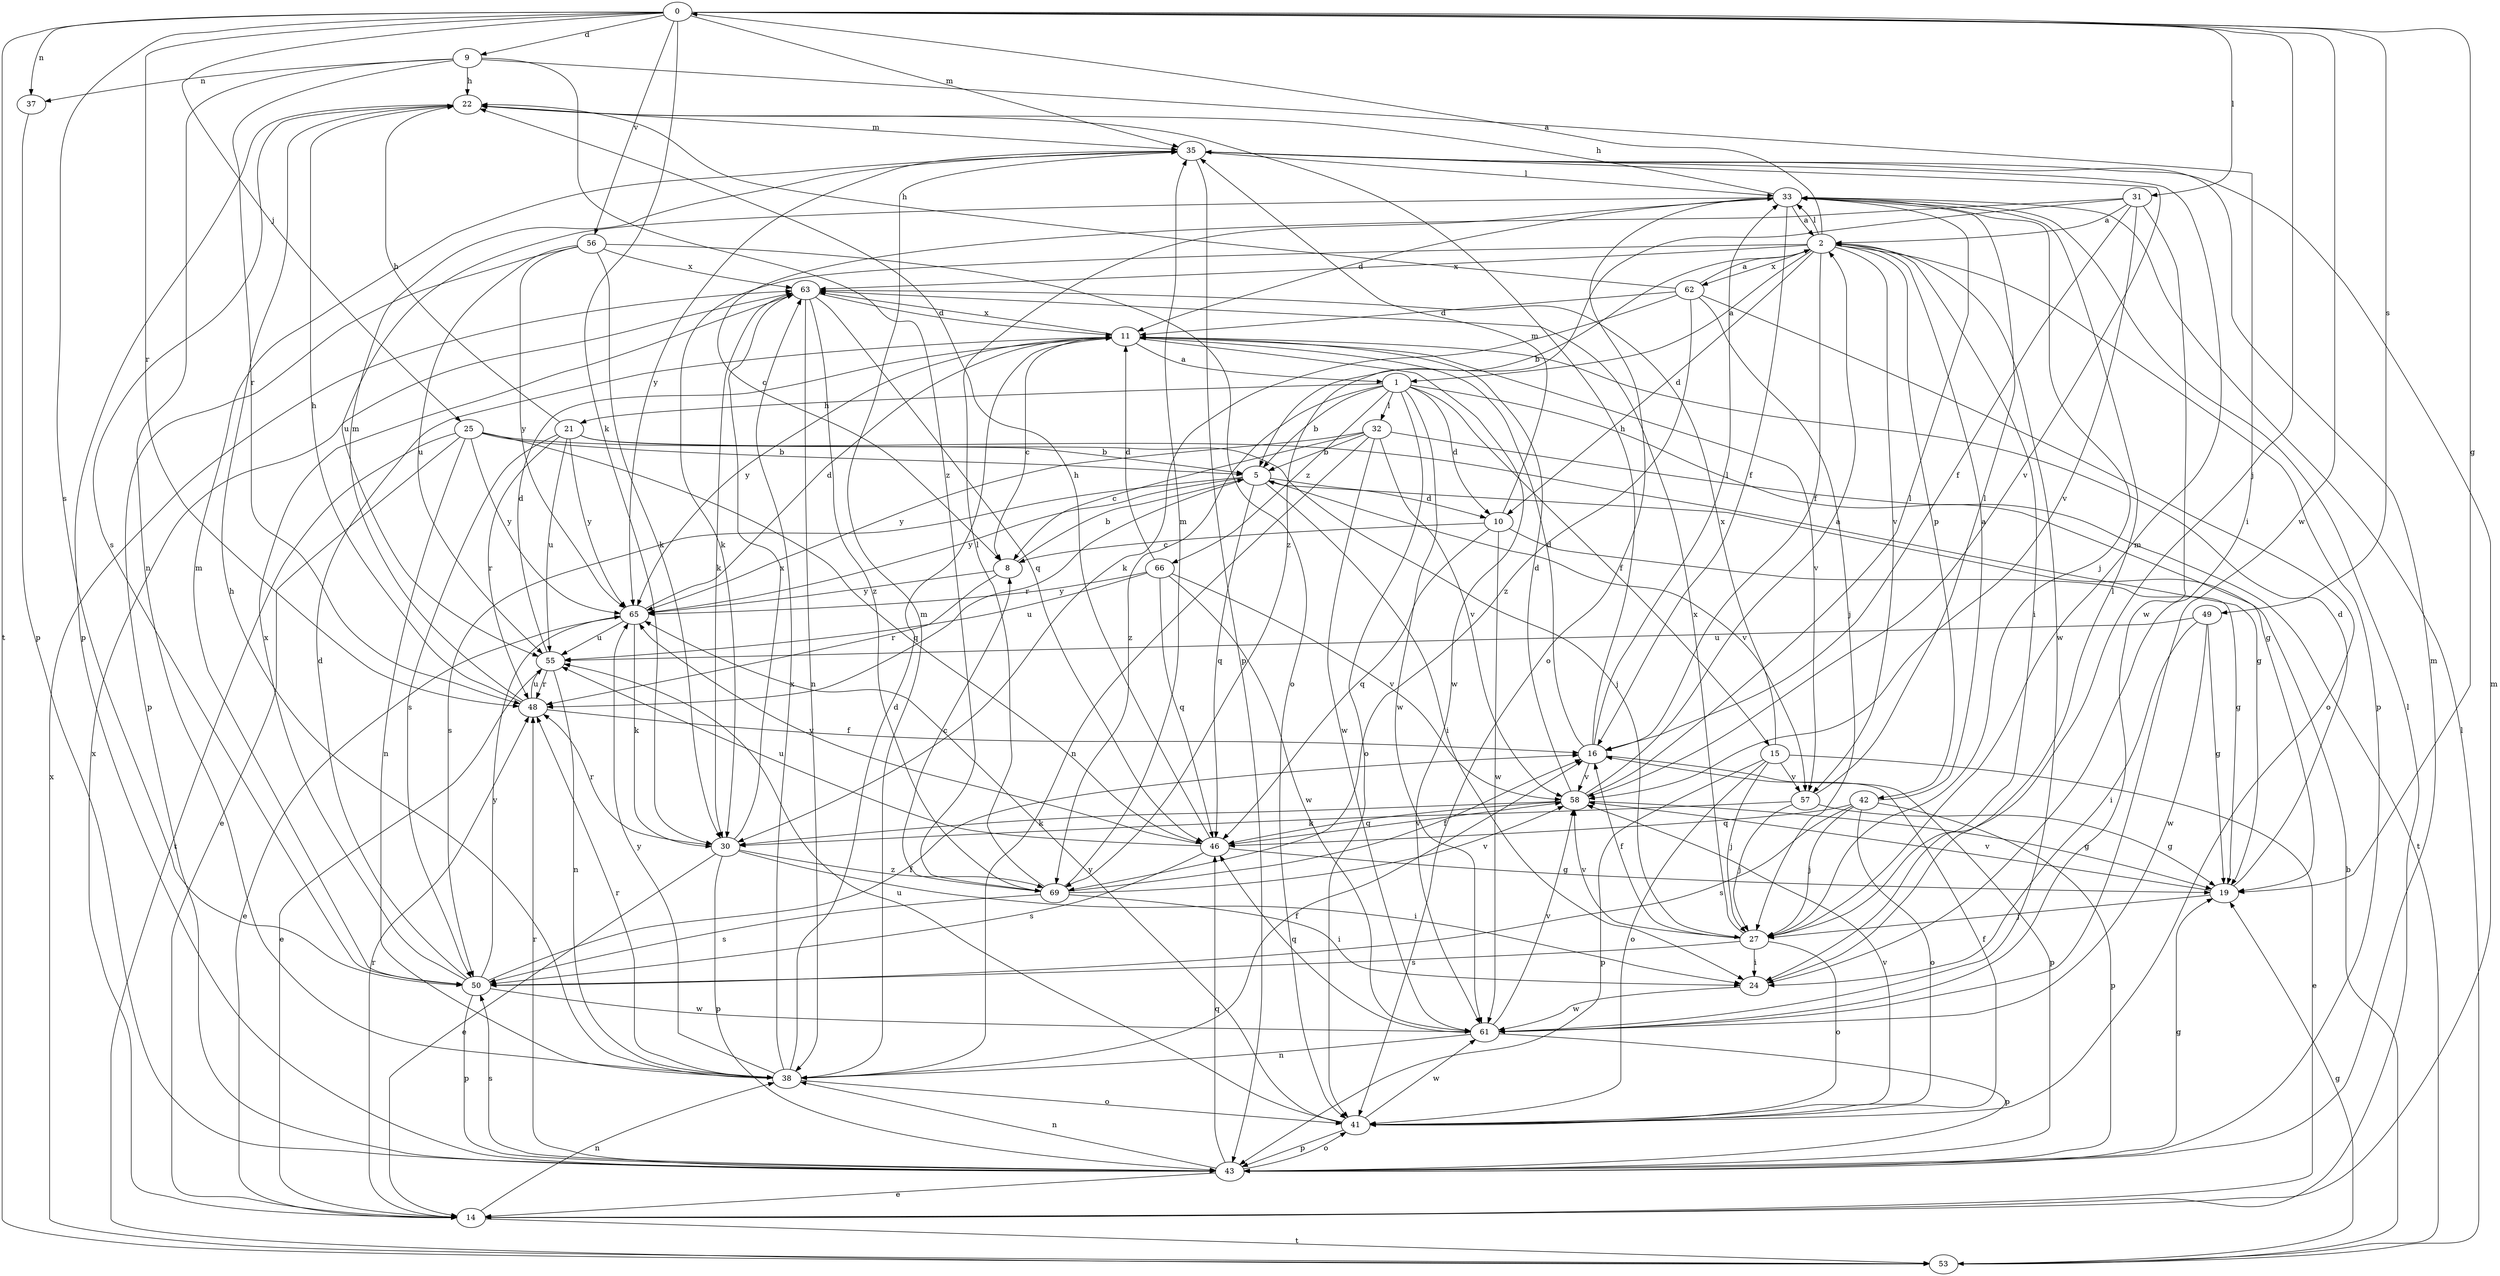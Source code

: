 strict digraph  {
0;
1;
2;
5;
8;
9;
10;
11;
14;
15;
16;
19;
21;
22;
24;
25;
27;
30;
31;
32;
33;
35;
37;
38;
41;
42;
43;
46;
48;
49;
50;
53;
55;
56;
57;
58;
61;
62;
63;
65;
66;
69;
0 -> 9  [label=d];
0 -> 19  [label=g];
0 -> 25  [label=j];
0 -> 27  [label=j];
0 -> 30  [label=k];
0 -> 31  [label=l];
0 -> 35  [label=m];
0 -> 37  [label=n];
0 -> 48  [label=r];
0 -> 49  [label=s];
0 -> 50  [label=s];
0 -> 53  [label=t];
0 -> 56  [label=v];
0 -> 61  [label=w];
1 -> 5  [label=b];
1 -> 10  [label=d];
1 -> 15  [label=f];
1 -> 19  [label=g];
1 -> 21  [label=h];
1 -> 32  [label=l];
1 -> 41  [label=o];
1 -> 61  [label=w];
1 -> 66  [label=z];
1 -> 69  [label=z];
2 -> 0  [label=a];
2 -> 1  [label=a];
2 -> 5  [label=b];
2 -> 10  [label=d];
2 -> 16  [label=f];
2 -> 24  [label=i];
2 -> 30  [label=k];
2 -> 33  [label=l];
2 -> 42  [label=p];
2 -> 43  [label=p];
2 -> 57  [label=v];
2 -> 61  [label=w];
2 -> 62  [label=x];
2 -> 63  [label=x];
5 -> 10  [label=d];
5 -> 24  [label=i];
5 -> 46  [label=q];
5 -> 48  [label=r];
5 -> 50  [label=s];
5 -> 57  [label=v];
5 -> 65  [label=y];
8 -> 5  [label=b];
8 -> 48  [label=r];
8 -> 65  [label=y];
9 -> 22  [label=h];
9 -> 24  [label=i];
9 -> 37  [label=n];
9 -> 38  [label=n];
9 -> 48  [label=r];
9 -> 69  [label=z];
10 -> 8  [label=c];
10 -> 19  [label=g];
10 -> 35  [label=m];
10 -> 46  [label=q];
10 -> 61  [label=w];
11 -> 1  [label=a];
11 -> 8  [label=c];
11 -> 57  [label=v];
11 -> 61  [label=w];
11 -> 63  [label=x];
11 -> 65  [label=y];
14 -> 33  [label=l];
14 -> 35  [label=m];
14 -> 38  [label=n];
14 -> 48  [label=r];
14 -> 53  [label=t];
14 -> 63  [label=x];
15 -> 14  [label=e];
15 -> 27  [label=j];
15 -> 41  [label=o];
15 -> 43  [label=p];
15 -> 57  [label=v];
15 -> 63  [label=x];
16 -> 11  [label=d];
16 -> 22  [label=h];
16 -> 33  [label=l];
16 -> 43  [label=p];
16 -> 58  [label=v];
19 -> 11  [label=d];
19 -> 27  [label=j];
19 -> 58  [label=v];
21 -> 5  [label=b];
21 -> 22  [label=h];
21 -> 27  [label=j];
21 -> 48  [label=r];
21 -> 50  [label=s];
21 -> 55  [label=u];
21 -> 65  [label=y];
22 -> 35  [label=m];
22 -> 43  [label=p];
22 -> 50  [label=s];
24 -> 33  [label=l];
24 -> 61  [label=w];
25 -> 5  [label=b];
25 -> 14  [label=e];
25 -> 19  [label=g];
25 -> 38  [label=n];
25 -> 46  [label=q];
25 -> 53  [label=t];
25 -> 65  [label=y];
27 -> 16  [label=f];
27 -> 24  [label=i];
27 -> 35  [label=m];
27 -> 41  [label=o];
27 -> 50  [label=s];
27 -> 58  [label=v];
27 -> 63  [label=x];
30 -> 14  [label=e];
30 -> 24  [label=i];
30 -> 43  [label=p];
30 -> 48  [label=r];
30 -> 63  [label=x];
30 -> 69  [label=z];
31 -> 2  [label=a];
31 -> 8  [label=c];
31 -> 16  [label=f];
31 -> 58  [label=v];
31 -> 61  [label=w];
31 -> 69  [label=z];
32 -> 5  [label=b];
32 -> 8  [label=c];
32 -> 38  [label=n];
32 -> 53  [label=t];
32 -> 58  [label=v];
32 -> 61  [label=w];
32 -> 65  [label=y];
33 -> 2  [label=a];
33 -> 11  [label=d];
33 -> 16  [label=f];
33 -> 22  [label=h];
33 -> 27  [label=j];
33 -> 41  [label=o];
33 -> 55  [label=u];
35 -> 33  [label=l];
35 -> 43  [label=p];
35 -> 58  [label=v];
35 -> 65  [label=y];
37 -> 43  [label=p];
38 -> 11  [label=d];
38 -> 16  [label=f];
38 -> 22  [label=h];
38 -> 35  [label=m];
38 -> 41  [label=o];
38 -> 48  [label=r];
38 -> 63  [label=x];
38 -> 65  [label=y];
41 -> 16  [label=f];
41 -> 43  [label=p];
41 -> 55  [label=u];
41 -> 58  [label=v];
41 -> 61  [label=w];
41 -> 65  [label=y];
42 -> 2  [label=a];
42 -> 27  [label=j];
42 -> 41  [label=o];
42 -> 43  [label=p];
42 -> 46  [label=q];
42 -> 50  [label=s];
43 -> 14  [label=e];
43 -> 19  [label=g];
43 -> 35  [label=m];
43 -> 38  [label=n];
43 -> 41  [label=o];
43 -> 46  [label=q];
43 -> 48  [label=r];
43 -> 50  [label=s];
46 -> 19  [label=g];
46 -> 22  [label=h];
46 -> 50  [label=s];
46 -> 55  [label=u];
46 -> 58  [label=v];
46 -> 65  [label=y];
48 -> 16  [label=f];
48 -> 22  [label=h];
48 -> 35  [label=m];
48 -> 55  [label=u];
49 -> 19  [label=g];
49 -> 24  [label=i];
49 -> 55  [label=u];
49 -> 61  [label=w];
50 -> 11  [label=d];
50 -> 16  [label=f];
50 -> 35  [label=m];
50 -> 43  [label=p];
50 -> 61  [label=w];
50 -> 63  [label=x];
50 -> 65  [label=y];
53 -> 5  [label=b];
53 -> 19  [label=g];
53 -> 33  [label=l];
53 -> 63  [label=x];
55 -> 11  [label=d];
55 -> 14  [label=e];
55 -> 38  [label=n];
55 -> 48  [label=r];
56 -> 30  [label=k];
56 -> 41  [label=o];
56 -> 43  [label=p];
56 -> 55  [label=u];
56 -> 63  [label=x];
56 -> 65  [label=y];
57 -> 19  [label=g];
57 -> 27  [label=j];
57 -> 30  [label=k];
57 -> 33  [label=l];
58 -> 2  [label=a];
58 -> 11  [label=d];
58 -> 19  [label=g];
58 -> 30  [label=k];
58 -> 33  [label=l];
58 -> 46  [label=q];
61 -> 38  [label=n];
61 -> 43  [label=p];
61 -> 46  [label=q];
61 -> 58  [label=v];
62 -> 2  [label=a];
62 -> 11  [label=d];
62 -> 22  [label=h];
62 -> 27  [label=j];
62 -> 30  [label=k];
62 -> 41  [label=o];
62 -> 69  [label=z];
63 -> 11  [label=d];
63 -> 30  [label=k];
63 -> 38  [label=n];
63 -> 46  [label=q];
63 -> 69  [label=z];
65 -> 11  [label=d];
65 -> 14  [label=e];
65 -> 30  [label=k];
65 -> 55  [label=u];
66 -> 11  [label=d];
66 -> 46  [label=q];
66 -> 55  [label=u];
66 -> 58  [label=v];
66 -> 61  [label=w];
66 -> 65  [label=y];
69 -> 8  [label=c];
69 -> 16  [label=f];
69 -> 24  [label=i];
69 -> 33  [label=l];
69 -> 35  [label=m];
69 -> 50  [label=s];
69 -> 58  [label=v];
}
